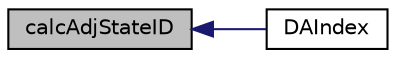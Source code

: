digraph "calcAdjStateID"
{
  bgcolor="transparent";
  edge [fontname="Helvetica",fontsize="10",labelfontname="Helvetica",labelfontsize="10"];
  node [fontname="Helvetica",fontsize="10",shape=record];
  rankdir="LR";
  Node37 [label="calcAdjStateID",height=0.2,width=0.4,color="black", fillcolor="grey75", style="filled", fontcolor="black"];
  Node37 -> Node38 [dir="back",color="midnightblue",fontsize="10",style="solid",fontname="Helvetica"];
  Node38 [label="DAIndex",height=0.2,width=0.4,color="black",URL="$classFoam_1_1DAIndex.html#ae976ad3cf6b6f6febaa932366199fc8c",tooltip="Constructors. "];
}
